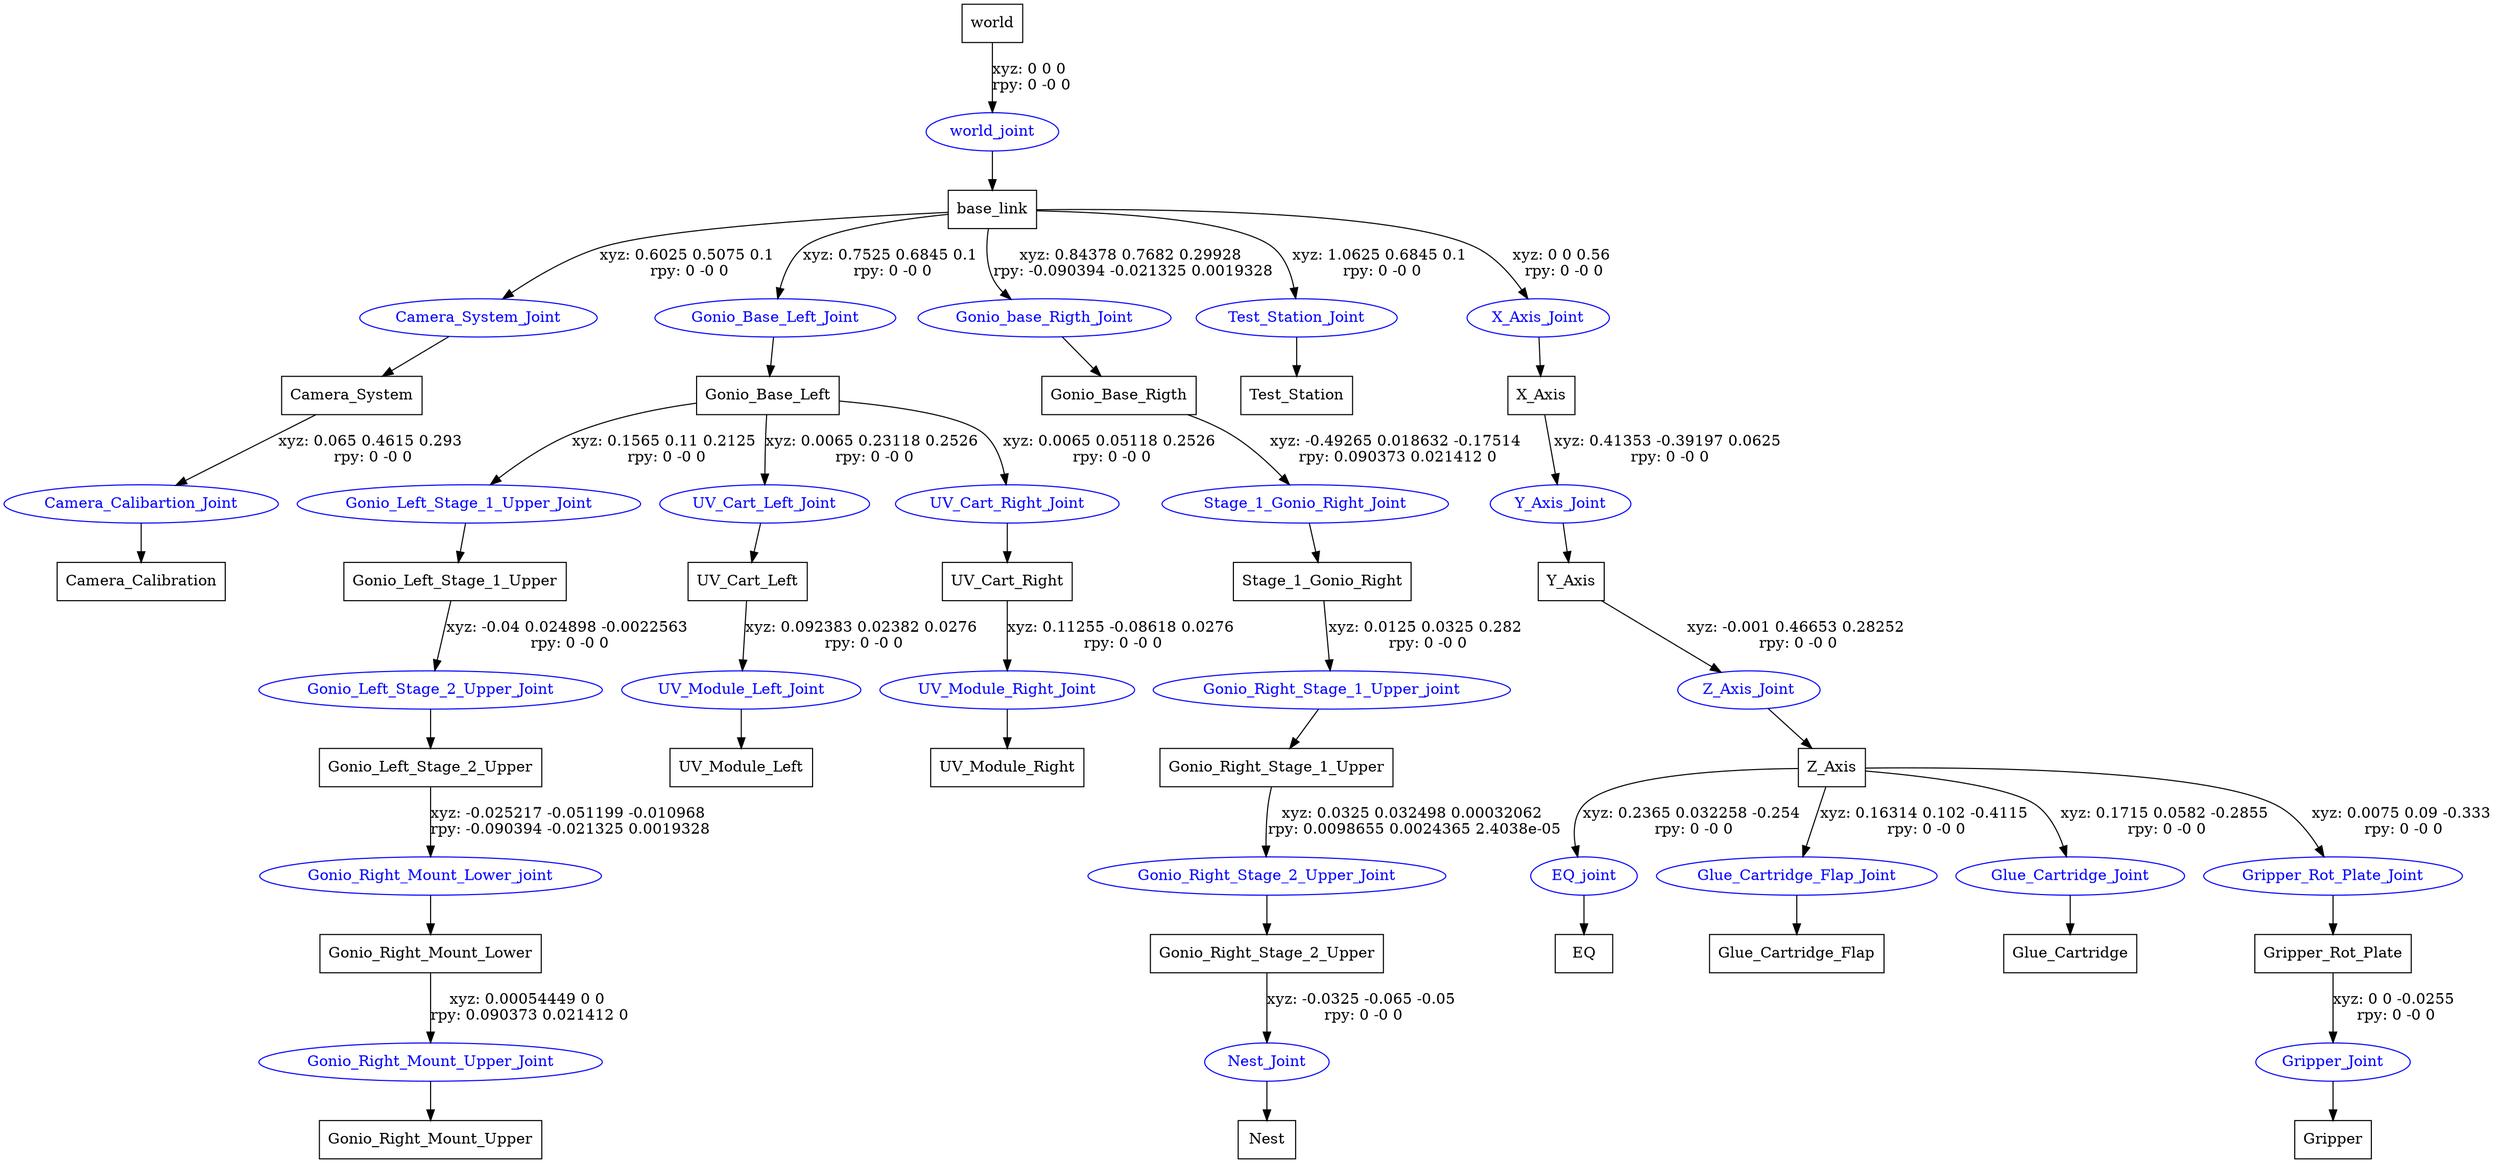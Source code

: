 digraph G {
node [shape=box];
"world" [label="world"];
"base_link" [label="base_link"];
"Camera_System" [label="Camera_System"];
"Camera_Calibration" [label="Camera_Calibration"];
"Gonio_Base_Left" [label="Gonio_Base_Left"];
"Gonio_Left_Stage_1_Upper" [label="Gonio_Left_Stage_1_Upper"];
"Gonio_Left_Stage_2_Upper" [label="Gonio_Left_Stage_2_Upper"];
"Gonio_Right_Mount_Lower" [label="Gonio_Right_Mount_Lower"];
"Gonio_Right_Mount_Upper" [label="Gonio_Right_Mount_Upper"];
"UV_Cart_Left" [label="UV_Cart_Left"];
"UV_Module_Left" [label="UV_Module_Left"];
"UV_Cart_Right" [label="UV_Cart_Right"];
"UV_Module_Right" [label="UV_Module_Right"];
"Gonio_Base_Rigth" [label="Gonio_Base_Rigth"];
"Stage_1_Gonio_Right" [label="Stage_1_Gonio_Right"];
"Gonio_Right_Stage_1_Upper" [label="Gonio_Right_Stage_1_Upper"];
"Gonio_Right_Stage_2_Upper" [label="Gonio_Right_Stage_2_Upper"];
"Nest" [label="Nest"];
"Test_Station" [label="Test_Station"];
"X_Axis" [label="X_Axis"];
"Y_Axis" [label="Y_Axis"];
"Z_Axis" [label="Z_Axis"];
"EQ" [label="EQ"];
"Glue_Cartridge_Flap" [label="Glue_Cartridge_Flap"];
"Glue_Cartridge" [label="Glue_Cartridge"];
"Gripper_Rot_Plate" [label="Gripper_Rot_Plate"];
"Gripper" [label="Gripper"];
node [shape=ellipse, color=blue, fontcolor=blue];
"world" -> "world_joint" [label="xyz: 0 0 0 \nrpy: 0 -0 0"]
"world_joint" -> "base_link"
"base_link" -> "Camera_System_Joint" [label="xyz: 0.6025 0.5075 0.1 \nrpy: 0 -0 0"]
"Camera_System_Joint" -> "Camera_System"
"Camera_System" -> "Camera_Calibartion_Joint" [label="xyz: 0.065 0.4615 0.293 \nrpy: 0 -0 0"]
"Camera_Calibartion_Joint" -> "Camera_Calibration"
"base_link" -> "Gonio_Base_Left_Joint" [label="xyz: 0.7525 0.6845 0.1 \nrpy: 0 -0 0"]
"Gonio_Base_Left_Joint" -> "Gonio_Base_Left"
"Gonio_Base_Left" -> "Gonio_Left_Stage_1_Upper_Joint" [label="xyz: 0.1565 0.11 0.2125 \nrpy: 0 -0 0"]
"Gonio_Left_Stage_1_Upper_Joint" -> "Gonio_Left_Stage_1_Upper"
"Gonio_Left_Stage_1_Upper" -> "Gonio_Left_Stage_2_Upper_Joint" [label="xyz: -0.04 0.024898 -0.0022563 \nrpy: 0 -0 0"]
"Gonio_Left_Stage_2_Upper_Joint" -> "Gonio_Left_Stage_2_Upper"
"Gonio_Left_Stage_2_Upper" -> "Gonio_Right_Mount_Lower_joint" [label="xyz: -0.025217 -0.051199 -0.010968 \nrpy: -0.090394 -0.021325 0.0019328"]
"Gonio_Right_Mount_Lower_joint" -> "Gonio_Right_Mount_Lower"
"Gonio_Right_Mount_Lower" -> "Gonio_Right_Mount_Upper_Joint" [label="xyz: 0.00054449 0 0 \nrpy: 0.090373 0.021412 0"]
"Gonio_Right_Mount_Upper_Joint" -> "Gonio_Right_Mount_Upper"
"Gonio_Base_Left" -> "UV_Cart_Left_Joint" [label="xyz: 0.0065 0.23118 0.2526 \nrpy: 0 -0 0"]
"UV_Cart_Left_Joint" -> "UV_Cart_Left"
"UV_Cart_Left" -> "UV_Module_Left_Joint" [label="xyz: 0.092383 0.02382 0.0276 \nrpy: 0 -0 0"]
"UV_Module_Left_Joint" -> "UV_Module_Left"
"Gonio_Base_Left" -> "UV_Cart_Right_Joint" [label="xyz: 0.0065 0.05118 0.2526 \nrpy: 0 -0 0"]
"UV_Cart_Right_Joint" -> "UV_Cart_Right"
"UV_Cart_Right" -> "UV_Module_Right_Joint" [label="xyz: 0.11255 -0.08618 0.0276 \nrpy: 0 -0 0"]
"UV_Module_Right_Joint" -> "UV_Module_Right"
"base_link" -> "Gonio_base_Rigth_Joint" [label="xyz: 0.84378 0.7682 0.29928 \nrpy: -0.090394 -0.021325 0.0019328"]
"Gonio_base_Rigth_Joint" -> "Gonio_Base_Rigth"
"Gonio_Base_Rigth" -> "Stage_1_Gonio_Right_Joint" [label="xyz: -0.49265 0.018632 -0.17514 \nrpy: 0.090373 0.021412 0"]
"Stage_1_Gonio_Right_Joint" -> "Stage_1_Gonio_Right"
"Stage_1_Gonio_Right" -> "Gonio_Right_Stage_1_Upper_joint" [label="xyz: 0.0125 0.0325 0.282 \nrpy: 0 -0 0"]
"Gonio_Right_Stage_1_Upper_joint" -> "Gonio_Right_Stage_1_Upper"
"Gonio_Right_Stage_1_Upper" -> "Gonio_Right_Stage_2_Upper_Joint" [label="xyz: 0.0325 0.032498 0.00032062 \nrpy: 0.0098655 0.0024365 2.4038e-05"]
"Gonio_Right_Stage_2_Upper_Joint" -> "Gonio_Right_Stage_2_Upper"
"Gonio_Right_Stage_2_Upper" -> "Nest_Joint" [label="xyz: -0.0325 -0.065 -0.05 \nrpy: 0 -0 0"]
"Nest_Joint" -> "Nest"
"base_link" -> "Test_Station_Joint" [label="xyz: 1.0625 0.6845 0.1 \nrpy: 0 -0 0"]
"Test_Station_Joint" -> "Test_Station"
"base_link" -> "X_Axis_Joint" [label="xyz: 0 0 0.56 \nrpy: 0 -0 0"]
"X_Axis_Joint" -> "X_Axis"
"X_Axis" -> "Y_Axis_Joint" [label="xyz: 0.41353 -0.39197 0.0625 \nrpy: 0 -0 0"]
"Y_Axis_Joint" -> "Y_Axis"
"Y_Axis" -> "Z_Axis_Joint" [label="xyz: -0.001 0.46653 0.28252 \nrpy: 0 -0 0"]
"Z_Axis_Joint" -> "Z_Axis"
"Z_Axis" -> "EQ_joint" [label="xyz: 0.2365 0.032258 -0.254 \nrpy: 0 -0 0"]
"EQ_joint" -> "EQ"
"Z_Axis" -> "Glue_Cartridge_Flap_Joint" [label="xyz: 0.16314 0.102 -0.4115 \nrpy: 0 -0 0"]
"Glue_Cartridge_Flap_Joint" -> "Glue_Cartridge_Flap"
"Z_Axis" -> "Glue_Cartridge_Joint" [label="xyz: 0.1715 0.0582 -0.2855 \nrpy: 0 -0 0"]
"Glue_Cartridge_Joint" -> "Glue_Cartridge"
"Z_Axis" -> "Gripper_Rot_Plate_Joint" [label="xyz: 0.0075 0.09 -0.333 \nrpy: 0 -0 0"]
"Gripper_Rot_Plate_Joint" -> "Gripper_Rot_Plate"
"Gripper_Rot_Plate" -> "Gripper_Joint" [label="xyz: 0 0 -0.0255 \nrpy: 0 -0 0"]
"Gripper_Joint" -> "Gripper"
}
